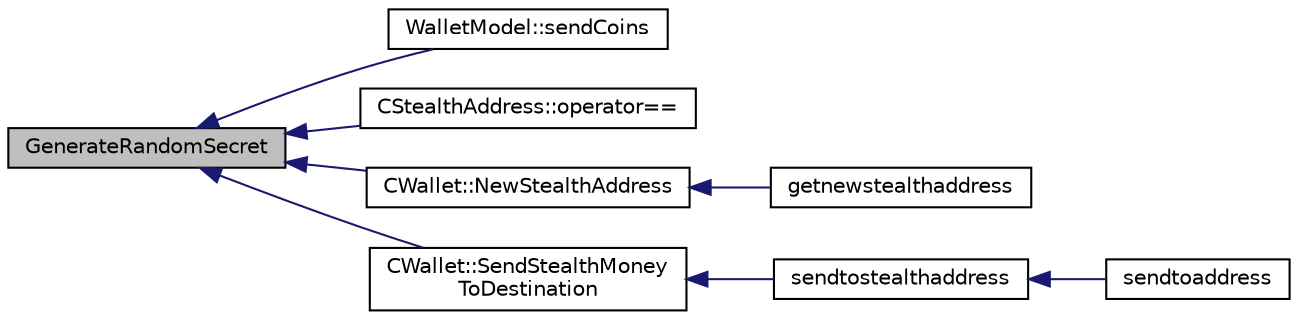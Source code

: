 digraph "GenerateRandomSecret"
{
  edge [fontname="Helvetica",fontsize="10",labelfontname="Helvetica",labelfontsize="10"];
  node [fontname="Helvetica",fontsize="10",shape=record];
  rankdir="LR";
  Node42 [label="GenerateRandomSecret",height=0.2,width=0.4,color="black", fillcolor="grey75", style="filled", fontcolor="black"];
  Node42 -> Node43 [dir="back",color="midnightblue",fontsize="10",style="solid",fontname="Helvetica"];
  Node43 [label="WalletModel::sendCoins",height=0.2,width=0.4,color="black", fillcolor="white", style="filled",URL="$d4/d27/class_wallet_model.html#a053fb3ff2b8b0347f83e6bb591126746"];
  Node42 -> Node44 [dir="back",color="midnightblue",fontsize="10",style="solid",fontname="Helvetica"];
  Node44 [label="CStealthAddress::operator==",height=0.2,width=0.4,color="black", fillcolor="white", style="filled",URL="$d6/d37/class_c_stealth_address.html#aafdb2534bed64a42a3e3147a997514eb"];
  Node42 -> Node45 [dir="back",color="midnightblue",fontsize="10",style="solid",fontname="Helvetica"];
  Node45 [label="CWallet::NewStealthAddress",height=0.2,width=0.4,color="black", fillcolor="white", style="filled",URL="$d2/de5/class_c_wallet.html#ae3bb56ad5d165525e45e4a0c9ad034f2"];
  Node45 -> Node46 [dir="back",color="midnightblue",fontsize="10",style="solid",fontname="Helvetica"];
  Node46 [label="getnewstealthaddress",height=0.2,width=0.4,color="black", fillcolor="white", style="filled",URL="$df/d1d/rpcwallet_8cpp.html#a59139de50de79af3d3960ddbb5ee5340"];
  Node42 -> Node47 [dir="back",color="midnightblue",fontsize="10",style="solid",fontname="Helvetica"];
  Node47 [label="CWallet::SendStealthMoney\lToDestination",height=0.2,width=0.4,color="black", fillcolor="white", style="filled",URL="$d2/de5/class_c_wallet.html#afce932bf3aa678046ab75eccff004858"];
  Node47 -> Node48 [dir="back",color="midnightblue",fontsize="10",style="solid",fontname="Helvetica"];
  Node48 [label="sendtostealthaddress",height=0.2,width=0.4,color="black", fillcolor="white", style="filled",URL="$df/d1d/rpcwallet_8cpp.html#ad901105908c7eea072067a49643a906e"];
  Node48 -> Node49 [dir="back",color="midnightblue",fontsize="10",style="solid",fontname="Helvetica"];
  Node49 [label="sendtoaddress",height=0.2,width=0.4,color="black", fillcolor="white", style="filled",URL="$df/d1d/rpcwallet_8cpp.html#a134064858f9cfa4775a6ae34cac2b133"];
}
